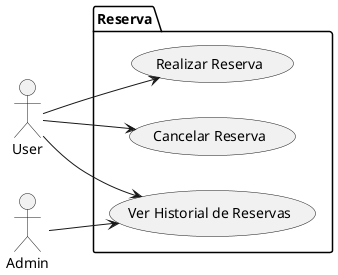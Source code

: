 @startuml

left to right direction

actor User as U
actor Admin as A


package Reserva{

    usecase "Realizar Reserva" as UC1
    usecase "Cancelar Reserva" as UC2
    usecase "Ver Historial de Reservas" as UC3
}

U --> UC1
U -->UC2
U -->UC3

A-->UC3






@enduml
